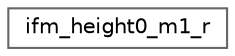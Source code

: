 digraph "Graphical Class Hierarchy"
{
 // LATEX_PDF_SIZE
  bgcolor="transparent";
  edge [fontname=Helvetica,fontsize=10,labelfontname=Helvetica,labelfontsize=10];
  node [fontname=Helvetica,fontsize=10,shape=box,height=0.2,width=0.4];
  rankdir="LR";
  Node0 [id="Node000000",label="ifm_height0_m1_r",height=0.2,width=0.4,color="grey40", fillcolor="white", style="filled",URL="$structifm__height0__m1__r.html",tooltip=" "];
}
